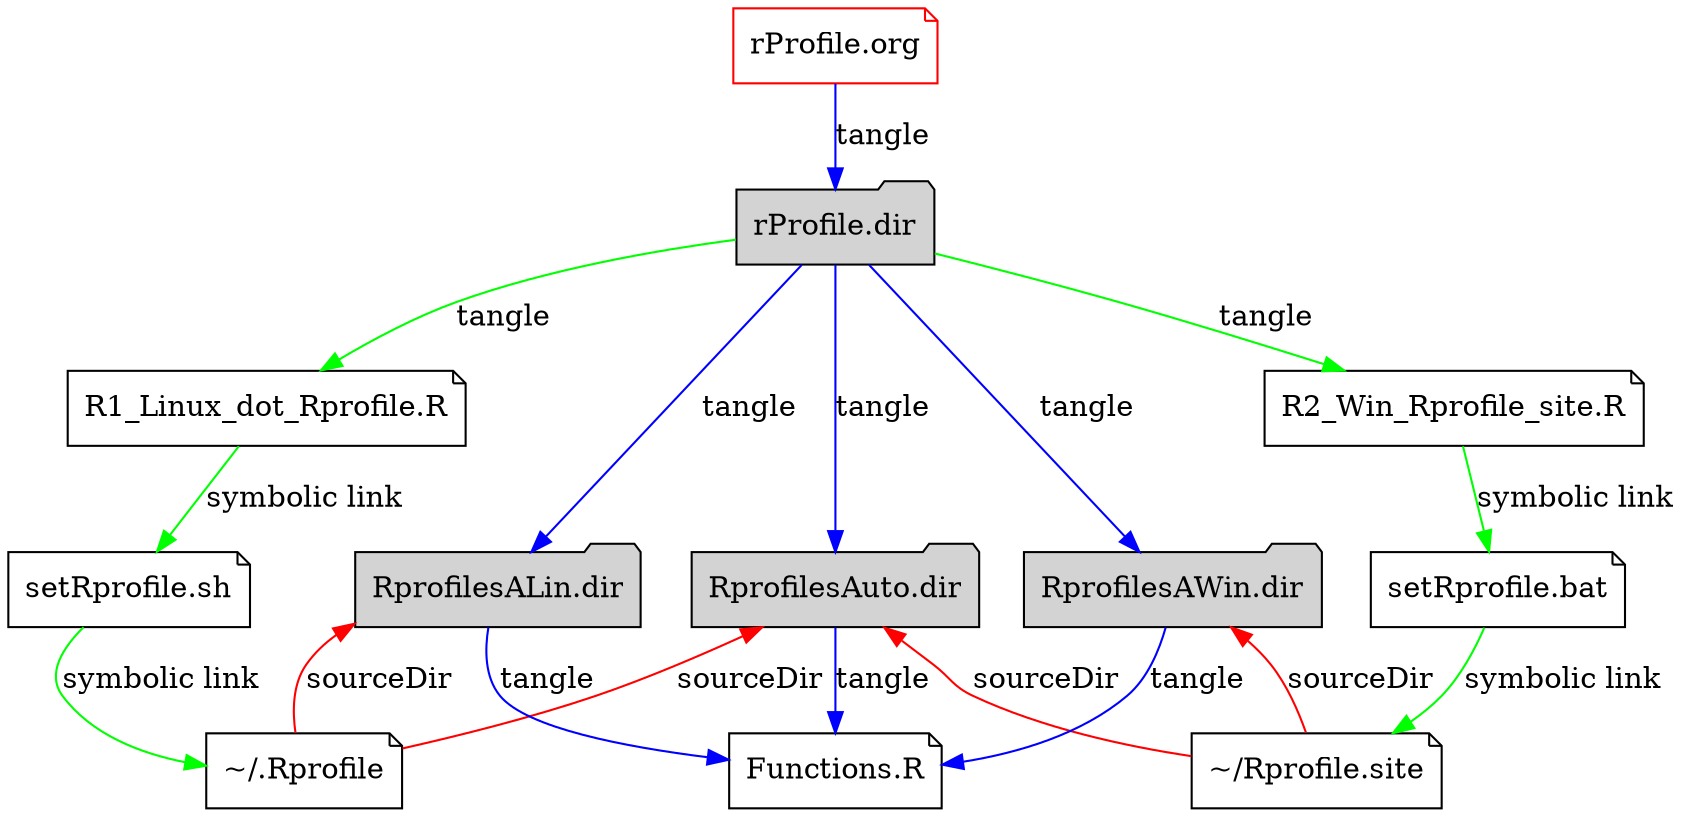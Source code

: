 
digraph {
//graph [rankdir =LR ]
node [shape = note]
"rProfile.org"[color = red]
"rProfile.dir", "RprofilesAuto.dir","RprofilesALin.dir", "RprofilesAWin.dir" [shape = folder, style = filled]
"rProfile.org" -> "rProfile.dir" -> {"RprofilesAuto.dir","RprofilesALin.dir", "RprofilesAWin.dir"} -> "Functions.R" [label = "tangle", color = blue]
"rProfile.dir" -> {"R1_Linux_dot_Rprofile.R", "R2_Win_Rprofile_site.R"}[label ="tangle", color = green]
// "rProfile.dir" -> {"setRprofile.sh", "setRprofile.bat"}[label ="tangle"]
"R1_Linux_dot_Rprofile.R"  -> "setRprofile.sh" -> "~/.Rprofile" [label ="symbolic link", color = green]
"RprofilesAuto.dir", "RprofilesALin.dir" -> "~/.Rprofile" [label = "sourceDir", dir = back, color = red ]
"R2_Win_Rprofile_site.R" -> "setRprofile.bat" ->  "~/Rprofile.site" [label = "symbolic link", color = green]
"RprofilesAuto.dir", "RprofilesAWin.dir" -> "~/Rprofile.site" [label = "sourceDir", dir = back, color = red]

}
